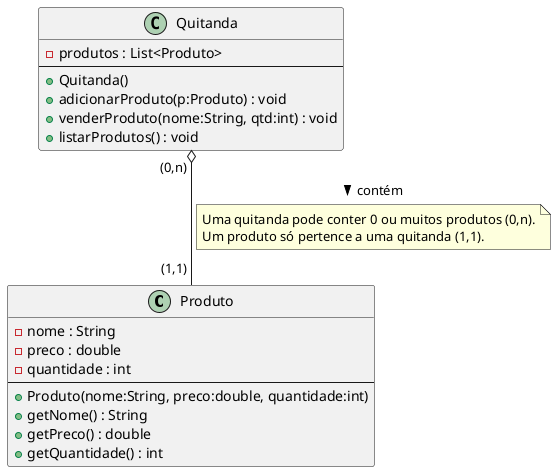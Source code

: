 @startuml
class Produto {
  - nome : String
  - preco : double
  - quantidade : int
  --
  + Produto(nome:String, preco:double, quantidade:int)
  + getNome() : String
  + getPreco() : double
  + getQuantidade() : int
}

class Quitanda {
  - produtos : List<Produto>
  --
  + Quitanda()
  + adicionarProduto(p:Produto) : void
  + venderProduto(nome:String, qtd:int) : void
  + listarProdutos() : void
}

Quitanda " (0,n) " o-- " (1,1) " Produto : contém >

note on link
Uma quitanda pode conter 0 ou muitos produtos (0,n).
Um produto só pertence a uma quitanda (1,1).
end note
@enduml
